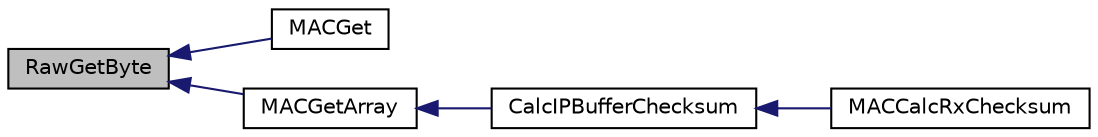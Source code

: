 digraph "RawGetByte"
{
  edge [fontname="Helvetica",fontsize="10",labelfontname="Helvetica",labelfontsize="10"];
  node [fontname="Helvetica",fontsize="10",shape=record];
  rankdir="LR";
  Node1 [label="RawGetByte",height=0.2,width=0.4,color="black", fillcolor="grey75", style="filled", fontcolor="black"];
  Node1 -> Node2 [dir="back",color="midnightblue",fontsize="10",style="solid",fontname="Helvetica"];
  Node2 [label="MACGet",height=0.2,width=0.4,color="black", fillcolor="white", style="filled",URL="$_w_f_mac_8c.html#aa6349c5f4caefa31c52a7ad03e3213f4"];
  Node1 -> Node3 [dir="back",color="midnightblue",fontsize="10",style="solid",fontname="Helvetica"];
  Node3 [label="MACGetArray",height=0.2,width=0.4,color="black", fillcolor="white", style="filled",URL="$_w_f_mac_8c.html#a89d13e85195c0d00f308194305845016"];
  Node3 -> Node4 [dir="back",color="midnightblue",fontsize="10",style="solid",fontname="Helvetica"];
  Node4 [label="CalcIPBufferChecksum",height=0.2,width=0.4,color="black", fillcolor="white", style="filled",URL="$_w_f_mac_8c.html#af14a0a88eef0ca101814acf1157f42a3"];
  Node4 -> Node5 [dir="back",color="midnightblue",fontsize="10",style="solid",fontname="Helvetica"];
  Node5 [label="MACCalcRxChecksum",height=0.2,width=0.4,color="black", fillcolor="white", style="filled",URL="$_w_f_mac_8c.html#a2b00386ff2f004b8375d5a4d13a09b5a"];
}
